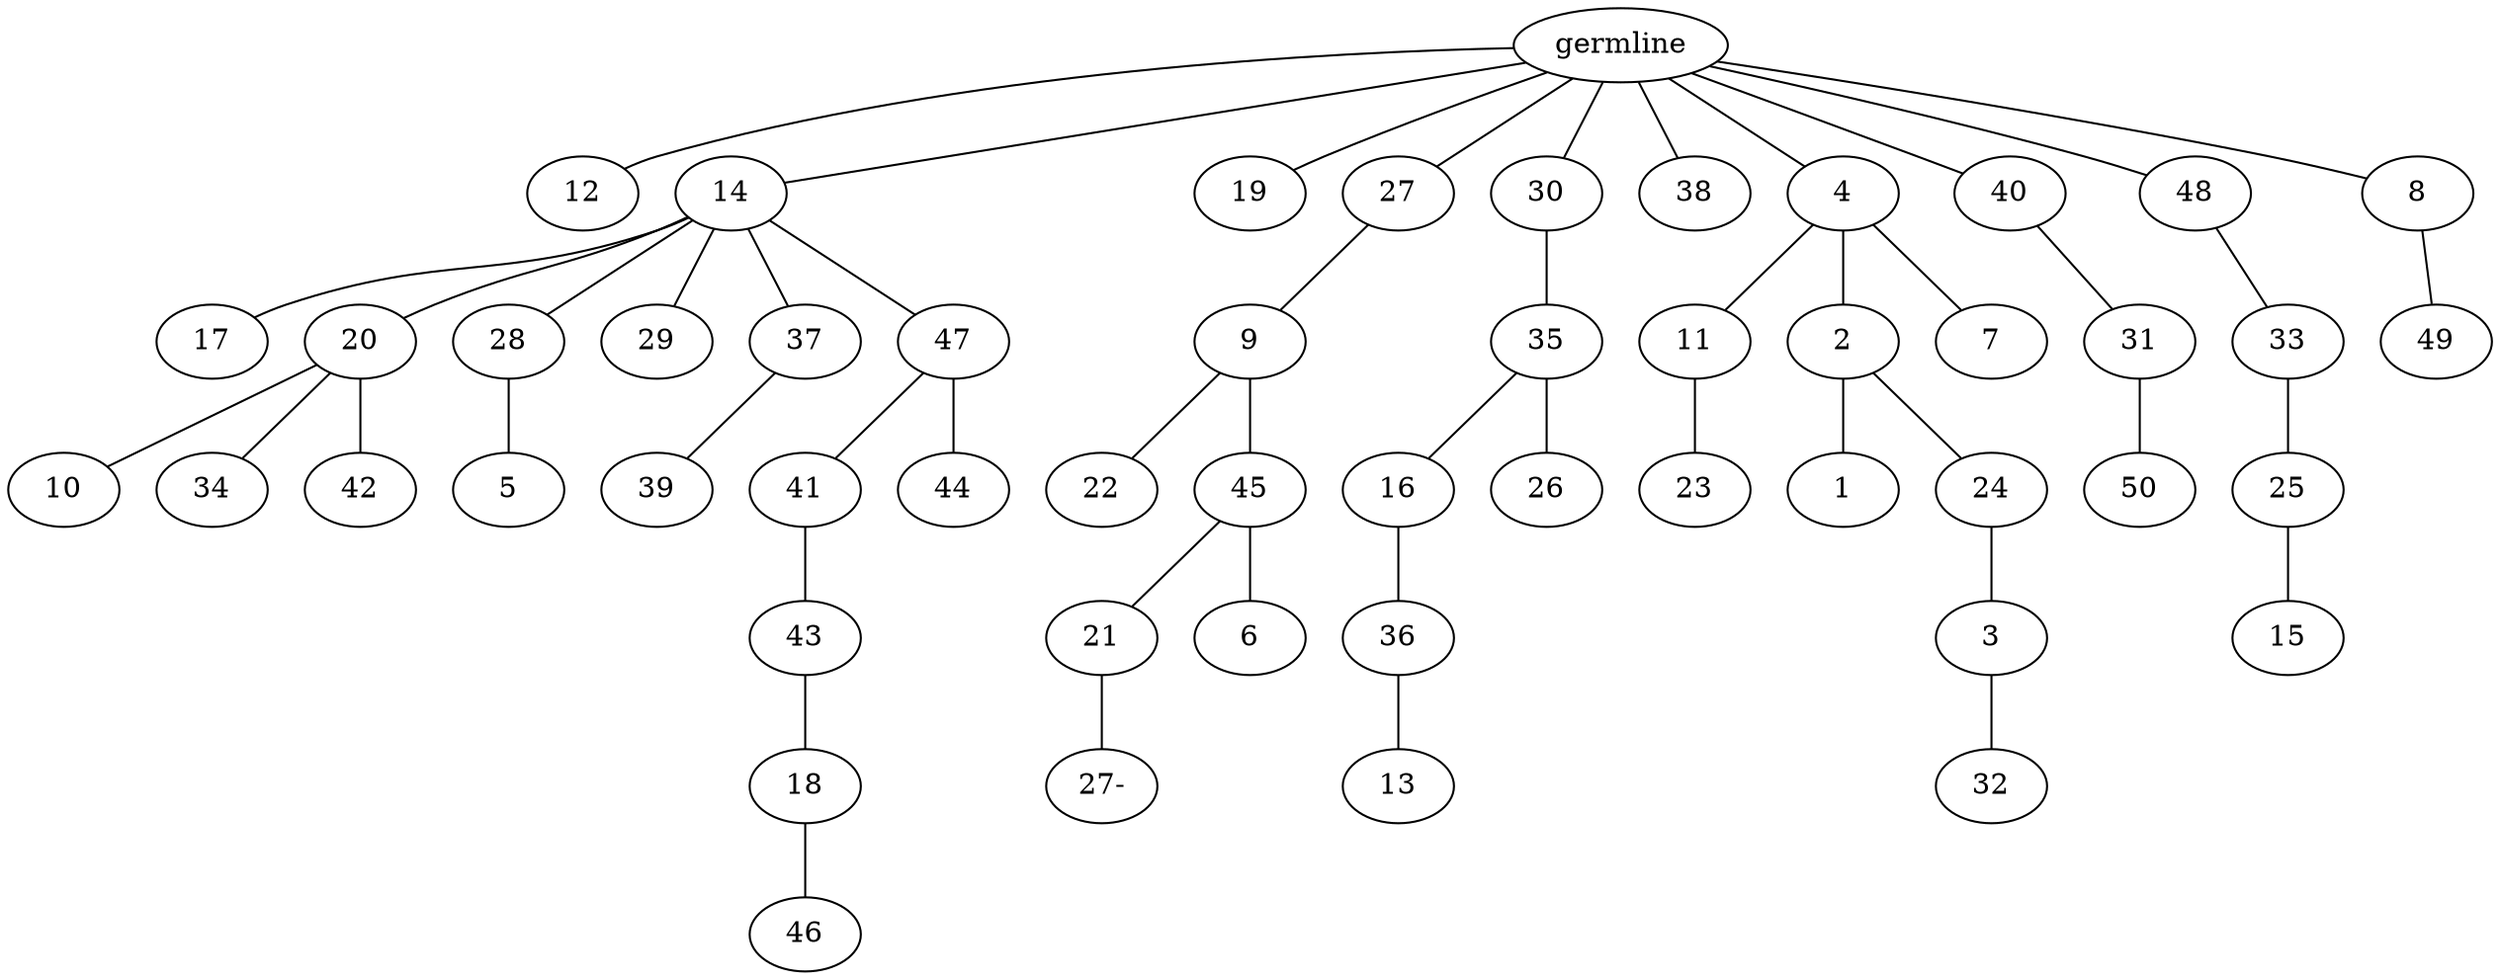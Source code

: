 graph tree {
    "140501919899600" [label="germline"];
    "140501919896432" [label="12"];
    "140501919898352" [label="14"];
    "140501919597376" [label="17"];
    "140501919597856" [label="20"];
    "140501919599056" [label="10"];
    "140501919599200" [label="34"];
    "140501919599488" [label="42"];
    "140501919599104" [label="28"];
    "140501919600208" [label="5"];
    "140501919599968" [label="29"];
    "140501919598768" [label="37"];
    "140501919605184" [label="39"];
    "140501919605232" [label="47"];
    "140501919605856" [label="41"];
    "140501919606336" [label="43"];
    "140501919606768" [label="18"];
    "140501919607200" [label="46"];
    "140501919606144" [label="44"];
    "140501919897536" [label="19"];
    "140501919605328" [label="27"];
    "140501919607152" [label="9"];
    "140501919608208" [label="22"];
    "140501919608304" [label="45"];
    "140501919612992" [label="21"];
    "140501919897728" [label="27-"];
    "140501919613136" [label="6"];
    "140501919607632" [label="30"];
    "140501919608592" [label="35"];
    "140501919613904" [label="16"];
    "140501919614528" [label="36"];
    "140501919614960" [label="13"];
    "140501919614432" [label="26"];
    "140501919608544" [label="38"];
    "140501919613376" [label="4"];
    "140501919615248" [label="11"];
    "140501919616112" [label="23"];
    "140501919616016" [label="2"];
    "140501919616640" [label="1"];
    "140501919616784" [label="24"];
    "140501919617376" [label="3"];
    "140501919617904" [label="32"];
    "140501919615584" [label="7"];
    "140501919615632" [label="40"];
    "140501919618240" [label="31"];
    "140501919618960" [label="50"];
    "140501919614144" [label="48"];
    "140501919619392" [label="33"];
    "140501919619920" [label="25"];
    "140501919620352" [label="15"];
    "140501919619104" [label="8"];
    "140501919620016" [label="49"];
    "140501919899600" -- "140501919896432";
    "140501919899600" -- "140501919898352";
    "140501919899600" -- "140501919897536";
    "140501919899600" -- "140501919605328";
    "140501919899600" -- "140501919607632";
    "140501919899600" -- "140501919608544";
    "140501919899600" -- "140501919613376";
    "140501919899600" -- "140501919615632";
    "140501919899600" -- "140501919614144";
    "140501919899600" -- "140501919619104";
    "140501919898352" -- "140501919597376";
    "140501919898352" -- "140501919597856";
    "140501919898352" -- "140501919599104";
    "140501919898352" -- "140501919599968";
    "140501919898352" -- "140501919598768";
    "140501919898352" -- "140501919605232";
    "140501919597856" -- "140501919599056";
    "140501919597856" -- "140501919599200";
    "140501919597856" -- "140501919599488";
    "140501919599104" -- "140501919600208";
    "140501919598768" -- "140501919605184";
    "140501919605232" -- "140501919605856";
    "140501919605232" -- "140501919606144";
    "140501919605856" -- "140501919606336";
    "140501919606336" -- "140501919606768";
    "140501919606768" -- "140501919607200";
    "140501919605328" -- "140501919607152";
    "140501919607152" -- "140501919608208";
    "140501919607152" -- "140501919608304";
    "140501919608304" -- "140501919612992";
    "140501919608304" -- "140501919613136";
    "140501919612992" -- "140501919897728";
    "140501919607632" -- "140501919608592";
    "140501919608592" -- "140501919613904";
    "140501919608592" -- "140501919614432";
    "140501919613904" -- "140501919614528";
    "140501919614528" -- "140501919614960";
    "140501919613376" -- "140501919615248";
    "140501919613376" -- "140501919616016";
    "140501919613376" -- "140501919615584";
    "140501919615248" -- "140501919616112";
    "140501919616016" -- "140501919616640";
    "140501919616016" -- "140501919616784";
    "140501919616784" -- "140501919617376";
    "140501919617376" -- "140501919617904";
    "140501919615632" -- "140501919618240";
    "140501919618240" -- "140501919618960";
    "140501919614144" -- "140501919619392";
    "140501919619392" -- "140501919619920";
    "140501919619920" -- "140501919620352";
    "140501919619104" -- "140501919620016";
}
